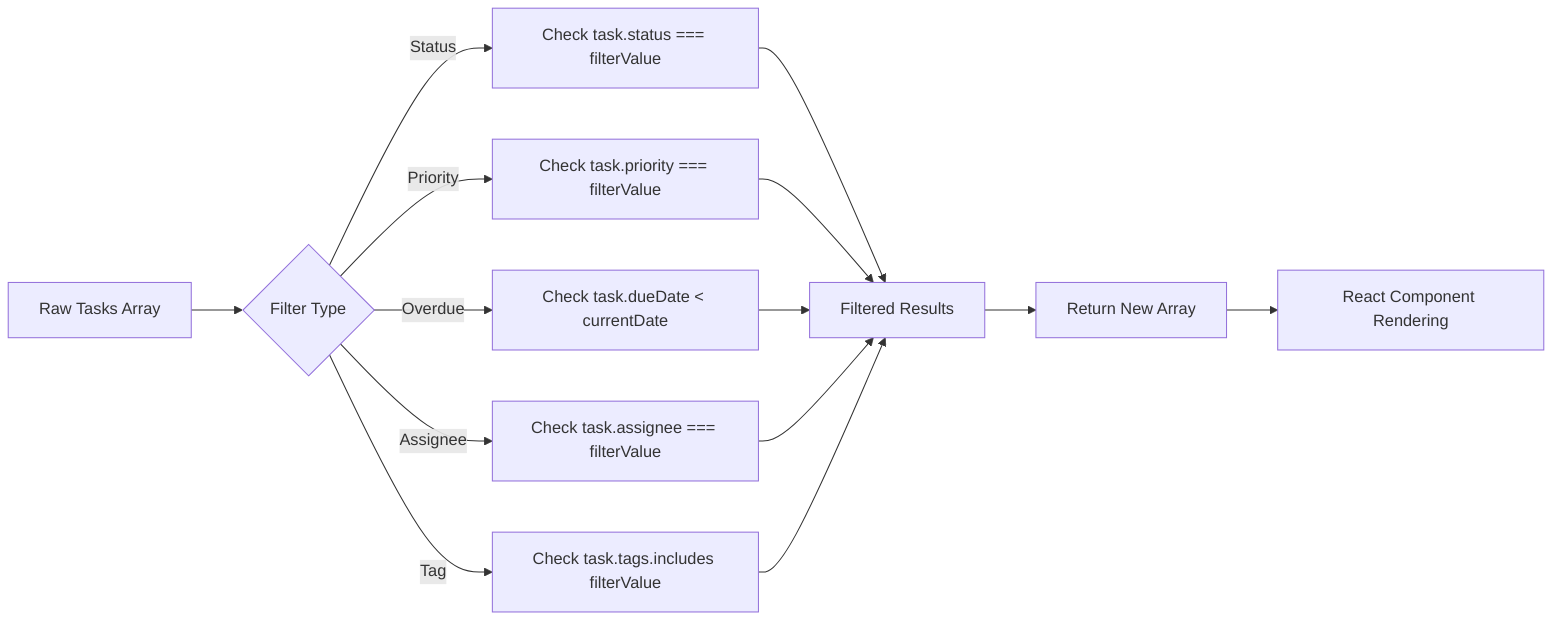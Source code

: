 %% Challenge 2: Task Filtering Pipeline
flowchart LR
    A[Raw Tasks Array] --> B{Filter Type}
    
    B -->|Status| C[Check task.status === filterValue]
    B -->|Priority| D[Check task.priority === filterValue]
    B -->|Overdue| E[Check task.dueDate < currentDate]
    B -->|Assignee| F[Check task.assignee === filterValue]
    B -->|Tag| G[Check task.tags.includes filterValue]
    
    C --> H[Filtered Results]
    D --> H
    E --> H
    F --> H
    G --> H
    
    H --> I[Return New Array]
    
    I --> J[React Component Rendering]